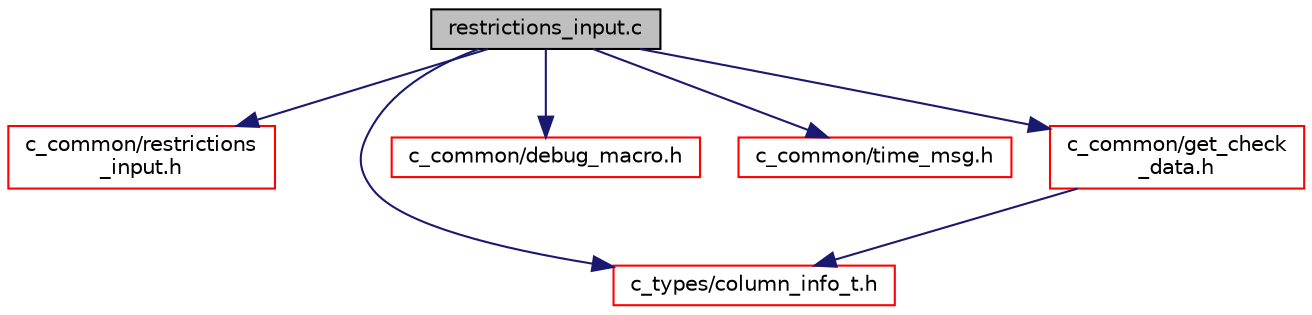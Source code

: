 digraph "restrictions_input.c"
{
  edge [fontname="Helvetica",fontsize="10",labelfontname="Helvetica",labelfontsize="10"];
  node [fontname="Helvetica",fontsize="10",shape=record];
  Node0 [label="restrictions_input.c",height=0.2,width=0.4,color="black", fillcolor="grey75", style="filled", fontcolor="black"];
  Node0 -> Node1 [color="midnightblue",fontsize="10",style="solid",fontname="Helvetica"];
  Node1 [label="c_common/restrictions\l_input.h",height=0.2,width=0.4,color="red", fillcolor="white", style="filled",URL="$restrictions__input_8h.html"];
  Node0 -> Node5 [color="midnightblue",fontsize="10",style="solid",fontname="Helvetica"];
  Node5 [label="c_types/column_info_t.h",height=0.2,width=0.4,color="red", fillcolor="white", style="filled",URL="$column__info__t_8h.html"];
  Node0 -> Node7 [color="midnightblue",fontsize="10",style="solid",fontname="Helvetica"];
  Node7 [label="c_common/debug_macro.h",height=0.2,width=0.4,color="red", fillcolor="white", style="filled",URL="$debug__macro_8h.html"];
  Node0 -> Node15 [color="midnightblue",fontsize="10",style="solid",fontname="Helvetica"];
  Node15 [label="c_common/time_msg.h",height=0.2,width=0.4,color="red", fillcolor="white", style="filled",URL="$time__msg_8h.html"];
  Node0 -> Node18 [color="midnightblue",fontsize="10",style="solid",fontname="Helvetica"];
  Node18 [label="c_common/get_check\l_data.h",height=0.2,width=0.4,color="red", fillcolor="white", style="filled",URL="$get__check__data_8h.html"];
  Node18 -> Node5 [color="midnightblue",fontsize="10",style="solid",fontname="Helvetica"];
}
